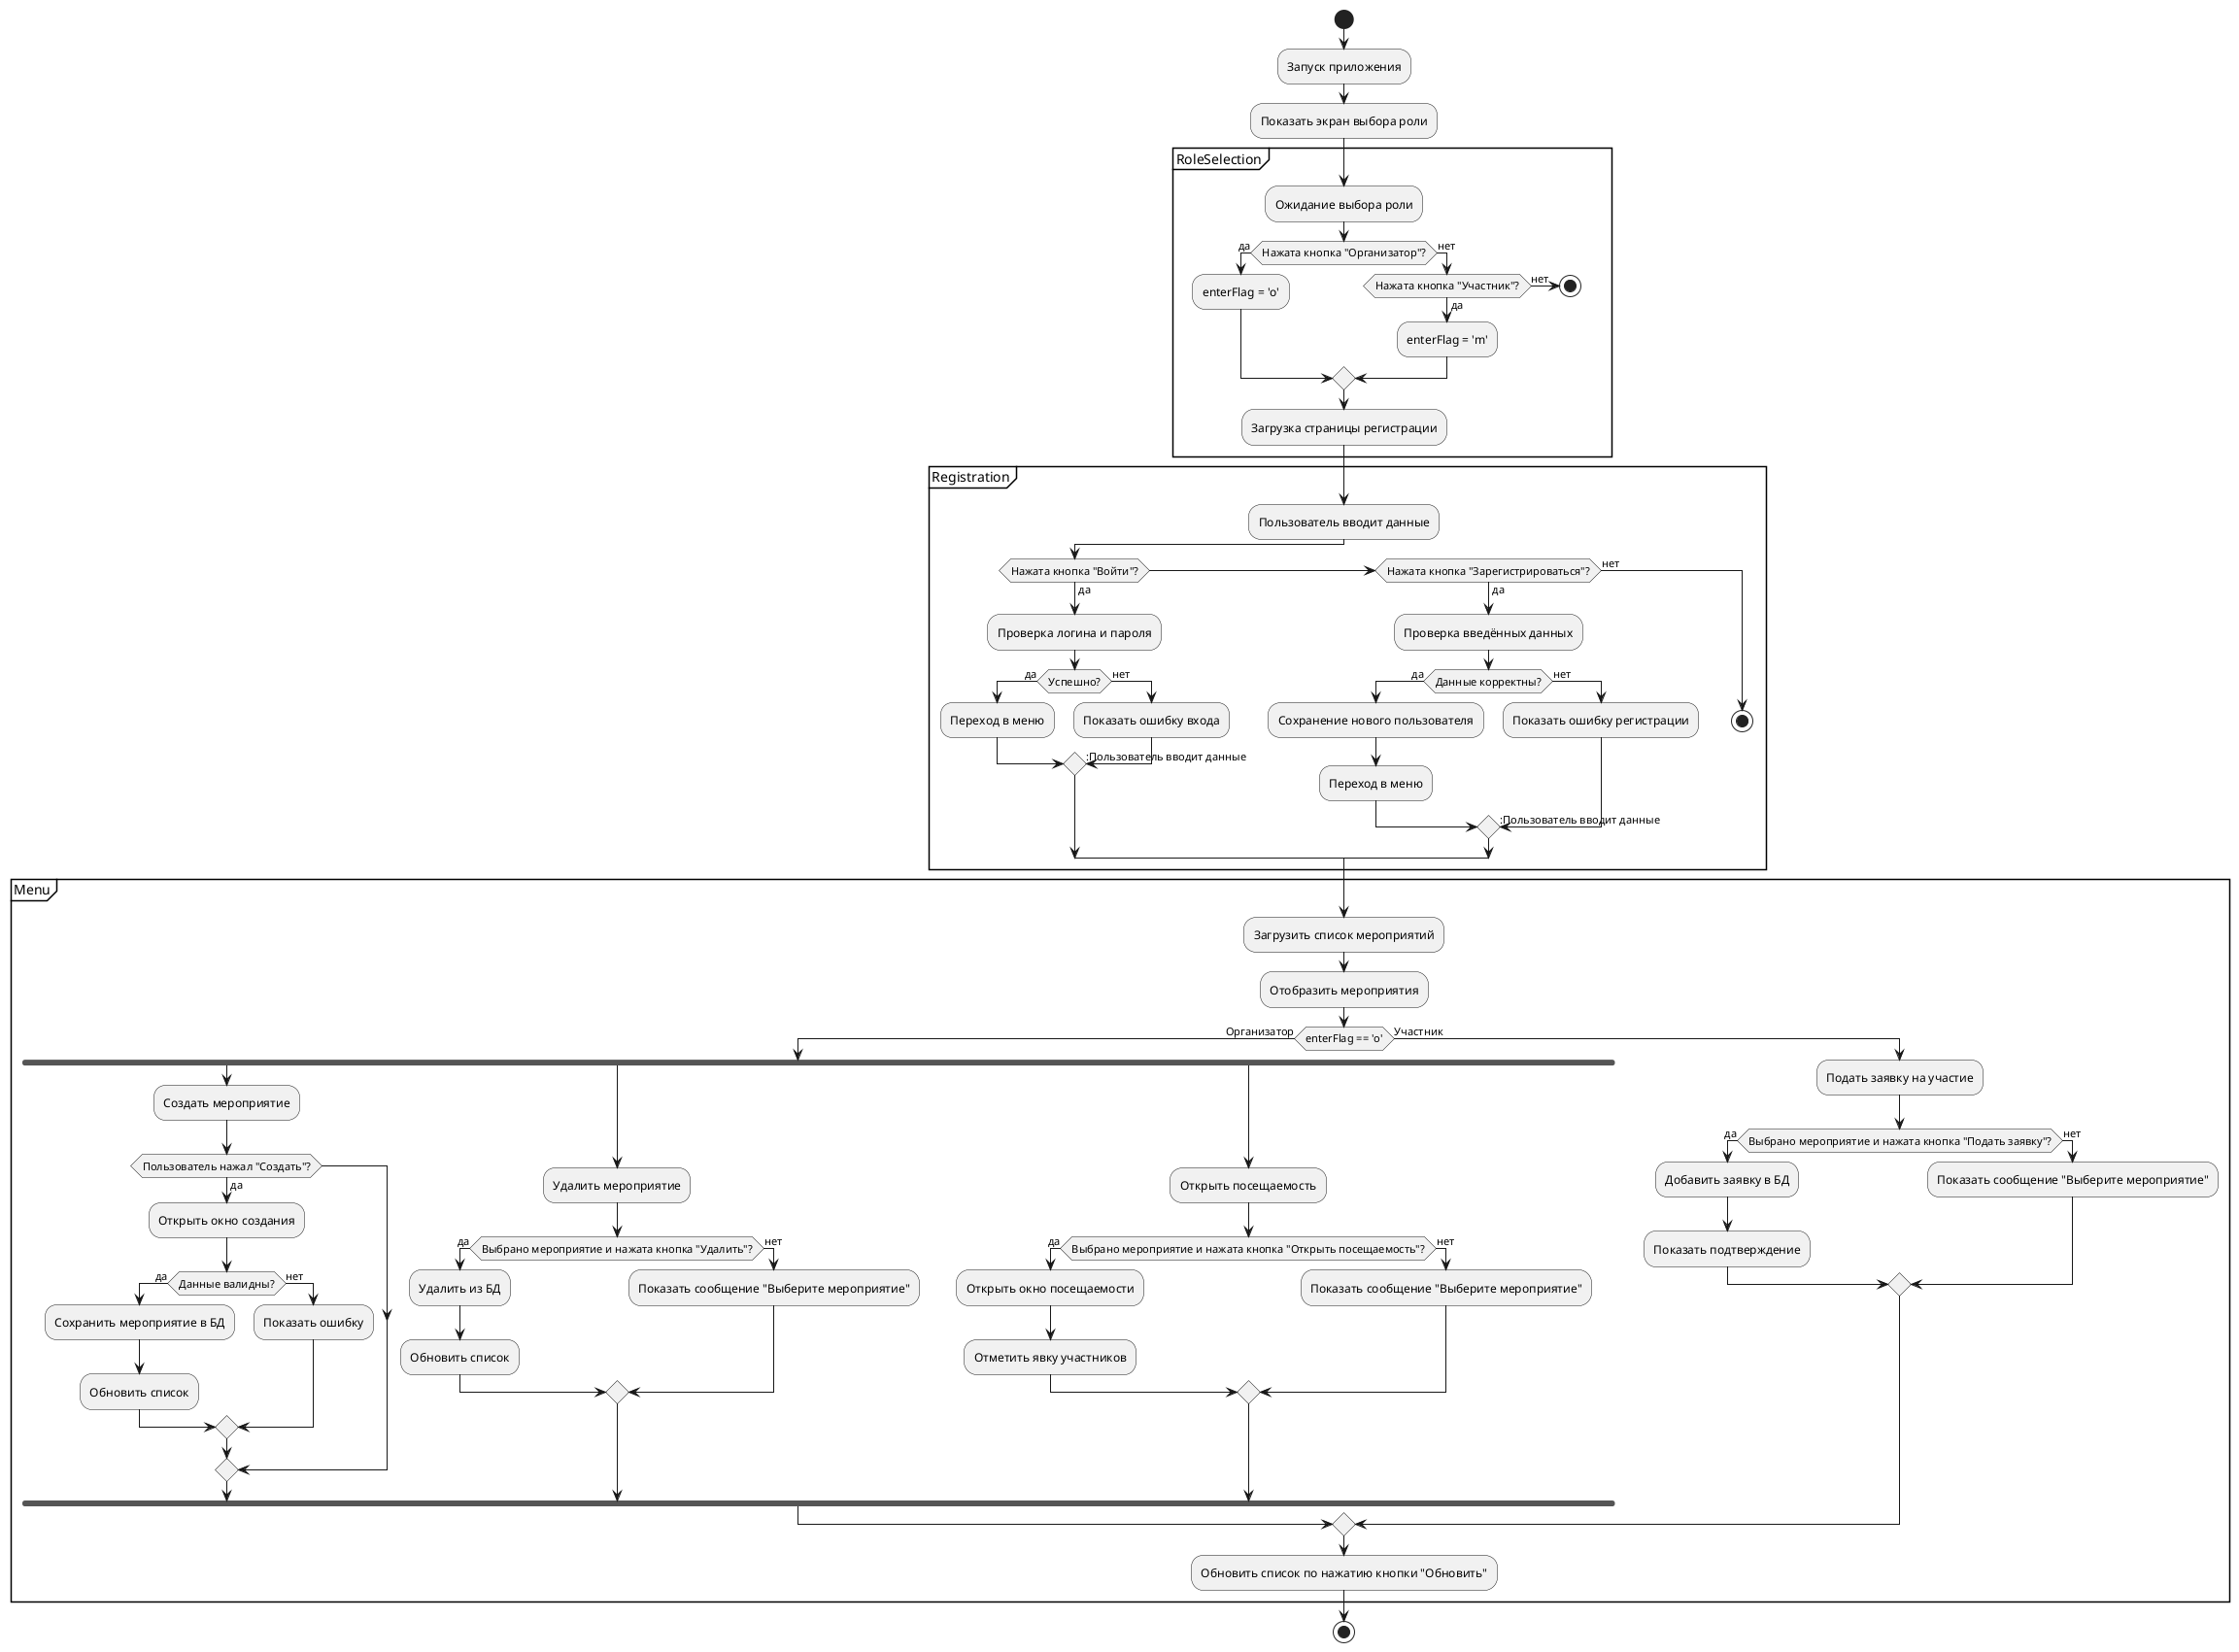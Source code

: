 @startuml
start

:Запуск приложения;
:Показать экран выбора роли;

partition RoleSelection {
  :Ожидание выбора роли;
  if (Нажата кнопка "Организатор"?) then (да)
    :enterFlag = 'o';
  else (нет)
    if (Нажата кнопка "Участник"?) then (да)
      :enterFlag = 'm';
    else (нет)
      stop
    endif
  endif
  :Загрузка страницы регистрации;
}

partition Registration {
  :Пользователь вводит данные;
  if (Нажата кнопка "Войти"?) then (да)
    :Проверка логина и пароля;
    if (Успешно?) then (да)
      :Переход в меню;
    else (нет)
      :Показать ошибку входа;
      -> :Пользователь вводит данные;
    endif
  else if (Нажата кнопка "Зарегистрироваться"?) then (да)
    :Проверка введённых данных;
    if (Данные корректны?) then (да)
      :Сохранение нового пользователя;
      :Переход в меню;
    else (нет)
      :Показать ошибку регистрации;
      -> :Пользователь вводит данные;
    endif
  else (нет)
    stop
  endif
}

partition Menu {
  :Загрузить список мероприятий;
  :Отобразить мероприятия;

  if (enterFlag == 'o') then (Организатор)
    fork
      :Создать мероприятие;
      if (Пользователь нажал "Создать"?) then (да)
        :Открыть окно создания;
        if (Данные валидны?) then (да)
          :Сохранить мероприятие в БД;
          :Обновить список;
        else (нет)
          :Показать ошибку;
        endif
      endif
    fork again
      :Удалить мероприятие;
      if (Выбрано мероприятие и нажата кнопка "Удалить"?) then (да)
        :Удалить из БД;
        :Обновить список;
      else (нет)
        :Показать сообщение "Выберите мероприятие";
      endif
    fork again
      :Открыть посещаемость;
      if (Выбрано мероприятие и нажата кнопка "Открыть посещаемость"?) then (да)
        :Открыть окно посещаемости;
        :Отметить явку участников;
      else (нет)
        :Показать сообщение "Выберите мероприятие";
      endif
    end fork
  else (Участник)
    :Подать заявку на участие;
    if (Выбрано мероприятие и нажата кнопка "Подать заявку"?) then (да)
      :Добавить заявку в БД;
      :Показать подтверждение;
    else (нет)
      :Показать сообщение "Выберите мероприятие";
    endif
  endif

  :Обновить список по нажатию кнопки "Обновить";
}

stop
@enduml